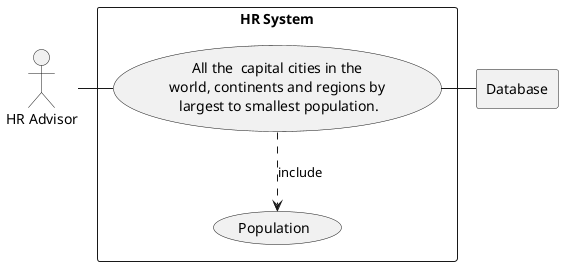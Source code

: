 

@startuml

actor HR as "HR Advisor"

rectangle Database

rectangle "HR System" {
    usecase UC4 as "All the  capital cities in the
    world, continents and regions by
     largest to smallest population.
    "

    usecase UCa as "Population"

    HR - UC4
    UC4 ..> UCa : include
    UC4 - Database
}

@enduml
